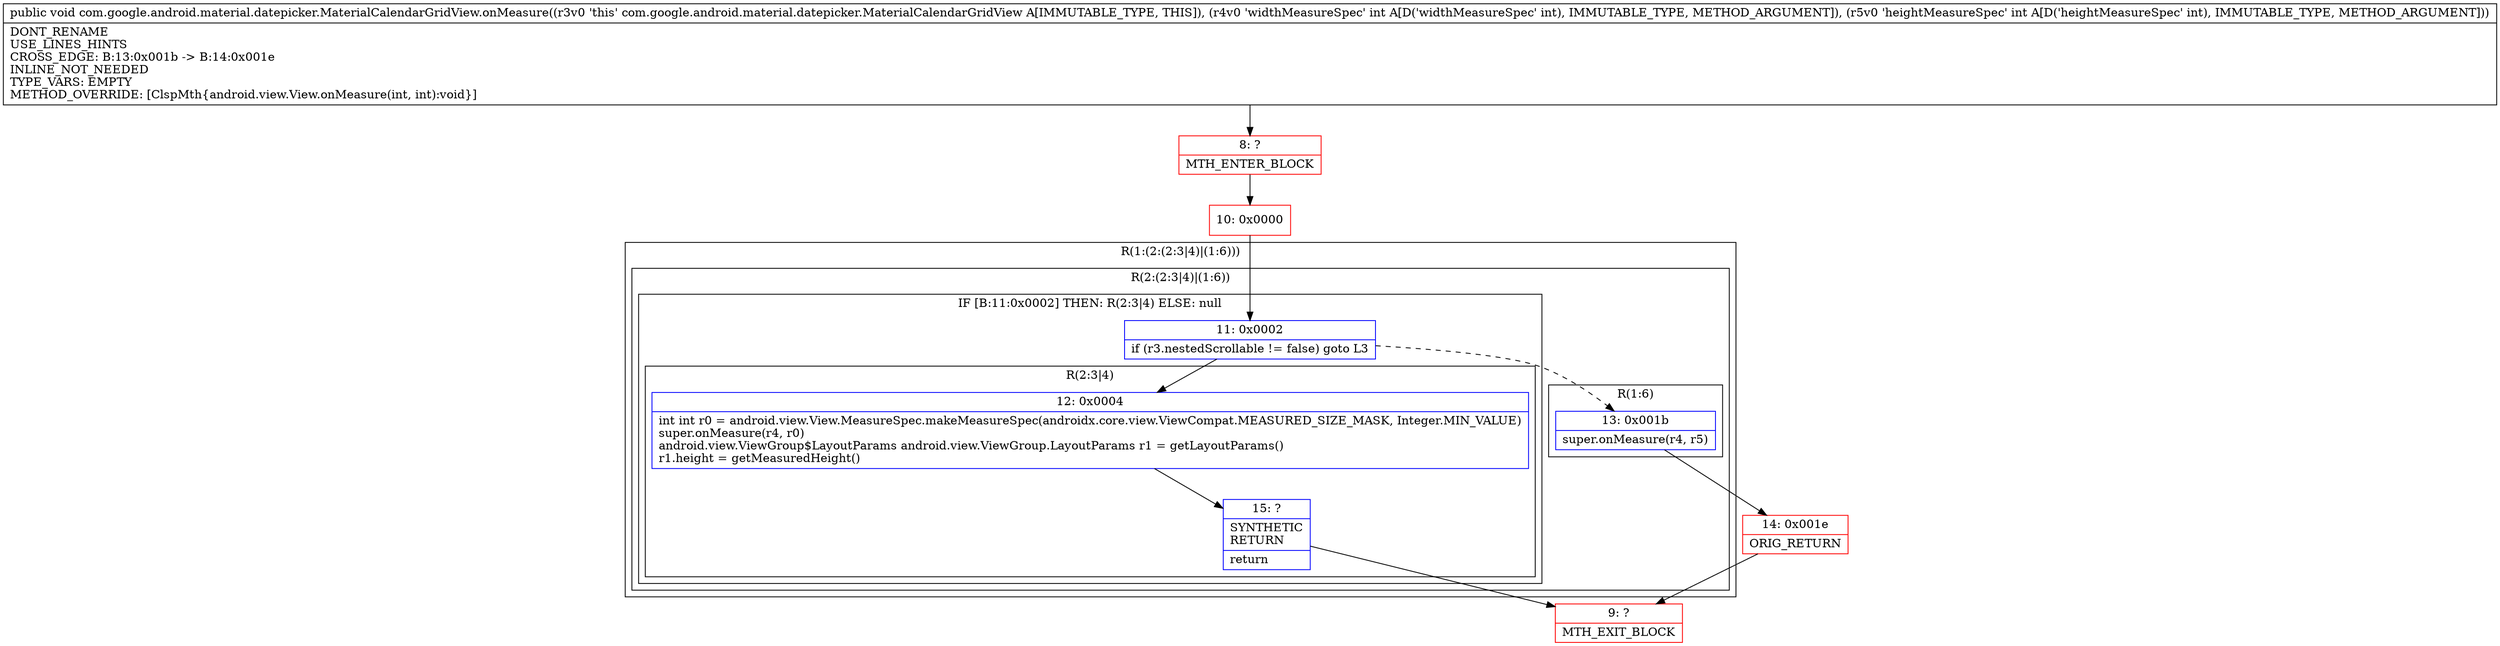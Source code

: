 digraph "CFG forcom.google.android.material.datepicker.MaterialCalendarGridView.onMeasure(II)V" {
subgraph cluster_Region_223979535 {
label = "R(1:(2:(2:3|4)|(1:6)))";
node [shape=record,color=blue];
subgraph cluster_Region_611359947 {
label = "R(2:(2:3|4)|(1:6))";
node [shape=record,color=blue];
subgraph cluster_IfRegion_1528647112 {
label = "IF [B:11:0x0002] THEN: R(2:3|4) ELSE: null";
node [shape=record,color=blue];
Node_11 [shape=record,label="{11\:\ 0x0002|if (r3.nestedScrollable != false) goto L3\l}"];
subgraph cluster_Region_190556764 {
label = "R(2:3|4)";
node [shape=record,color=blue];
Node_12 [shape=record,label="{12\:\ 0x0004|int int r0 = android.view.View.MeasureSpec.makeMeasureSpec(androidx.core.view.ViewCompat.MEASURED_SIZE_MASK, Integer.MIN_VALUE)\lsuper.onMeasure(r4, r0)\landroid.view.ViewGroup$LayoutParams android.view.ViewGroup.LayoutParams r1 = getLayoutParams()\lr1.height = getMeasuredHeight()\l}"];
Node_15 [shape=record,label="{15\:\ ?|SYNTHETIC\lRETURN\l|return\l}"];
}
}
subgraph cluster_Region_580603484 {
label = "R(1:6)";
node [shape=record,color=blue];
Node_13 [shape=record,label="{13\:\ 0x001b|super.onMeasure(r4, r5)\l}"];
}
}
}
Node_8 [shape=record,color=red,label="{8\:\ ?|MTH_ENTER_BLOCK\l}"];
Node_10 [shape=record,color=red,label="{10\:\ 0x0000}"];
Node_9 [shape=record,color=red,label="{9\:\ ?|MTH_EXIT_BLOCK\l}"];
Node_14 [shape=record,color=red,label="{14\:\ 0x001e|ORIG_RETURN\l}"];
MethodNode[shape=record,label="{public void com.google.android.material.datepicker.MaterialCalendarGridView.onMeasure((r3v0 'this' com.google.android.material.datepicker.MaterialCalendarGridView A[IMMUTABLE_TYPE, THIS]), (r4v0 'widthMeasureSpec' int A[D('widthMeasureSpec' int), IMMUTABLE_TYPE, METHOD_ARGUMENT]), (r5v0 'heightMeasureSpec' int A[D('heightMeasureSpec' int), IMMUTABLE_TYPE, METHOD_ARGUMENT]))  | DONT_RENAME\lUSE_LINES_HINTS\lCROSS_EDGE: B:13:0x001b \-\> B:14:0x001e\lINLINE_NOT_NEEDED\lTYPE_VARS: EMPTY\lMETHOD_OVERRIDE: [ClspMth\{android.view.View.onMeasure(int, int):void\}]\l}"];
MethodNode -> Node_8;Node_11 -> Node_12;
Node_11 -> Node_13[style=dashed];
Node_12 -> Node_15;
Node_15 -> Node_9;
Node_13 -> Node_14;
Node_8 -> Node_10;
Node_10 -> Node_11;
Node_14 -> Node_9;
}

